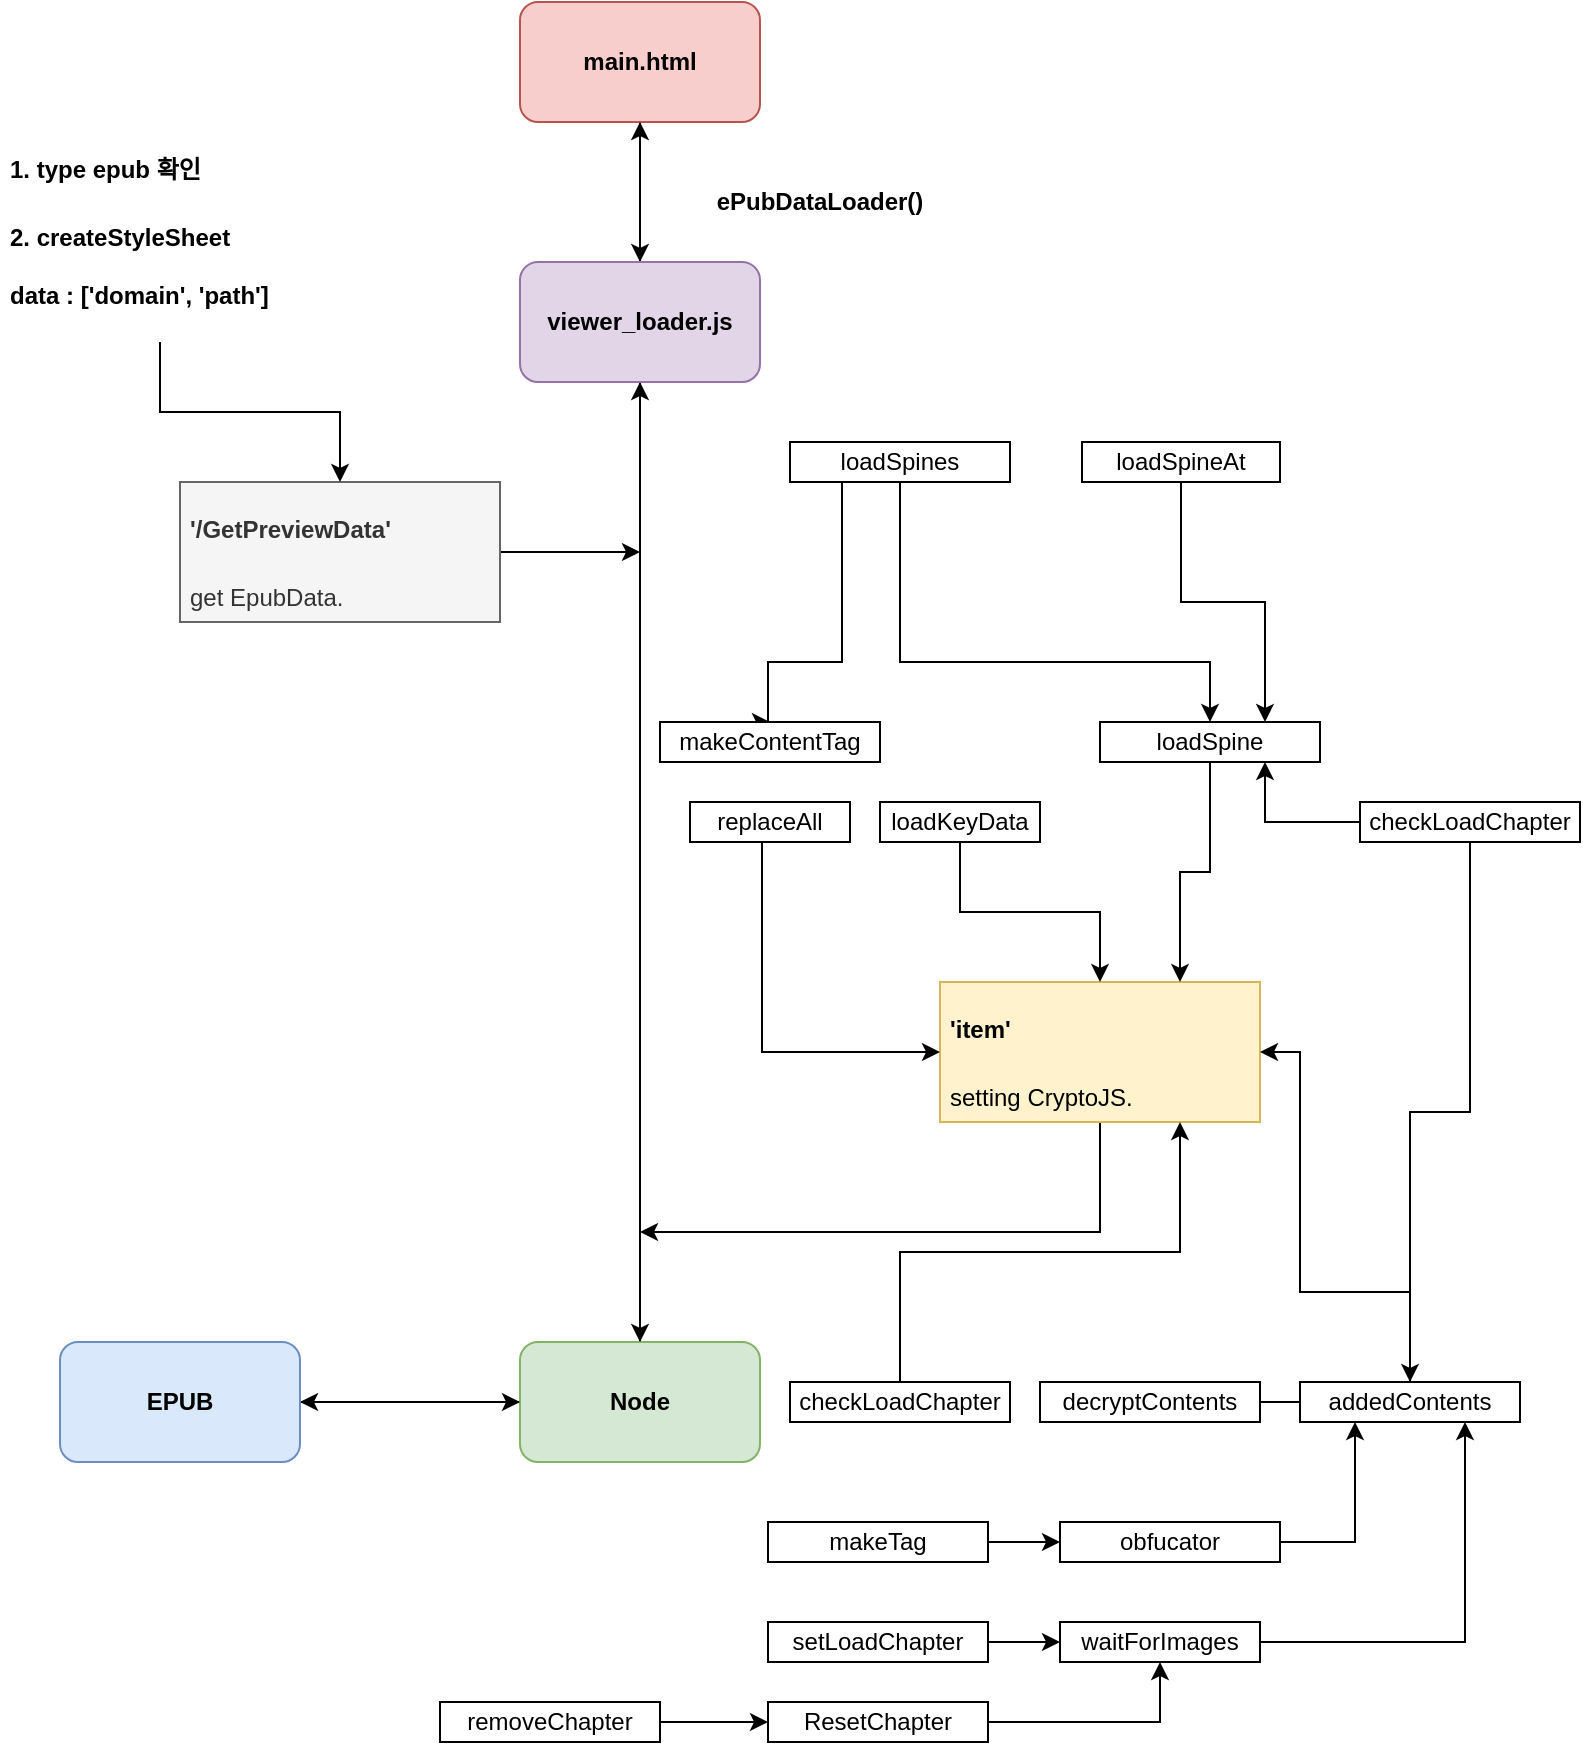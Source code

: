 <mxfile version="14.7.4" type="github">
  <diagram id="C5RBs43oDa-KdzZeNtuy" name="Page-1">
    <mxGraphModel dx="1038" dy="489" grid="1" gridSize="10" guides="1" tooltips="1" connect="1" arrows="1" fold="1" page="1" pageScale="1" pageWidth="827" pageHeight="1169" math="0" shadow="0">
      <root>
        <mxCell id="WIyWlLk6GJQsqaUBKTNV-0" />
        <mxCell id="WIyWlLk6GJQsqaUBKTNV-1" parent="WIyWlLk6GJQsqaUBKTNV-0" />
        <mxCell id="pjg4q1pylHc0FRaPvcYh-4" style="edgeStyle=orthogonalEdgeStyle;rounded=0;orthogonalLoop=1;jettySize=auto;html=1;entryX=0.5;entryY=0;entryDx=0;entryDy=0;" edge="1" parent="WIyWlLk6GJQsqaUBKTNV-1" source="pjg4q1pylHc0FRaPvcYh-0" target="pjg4q1pylHc0FRaPvcYh-3">
          <mxGeometry relative="1" as="geometry" />
        </mxCell>
        <mxCell id="pjg4q1pylHc0FRaPvcYh-0" value="&lt;b&gt;main.html&lt;/b&gt;" style="rounded=1;whiteSpace=wrap;html=1;fillColor=#f8cecc;strokeColor=#b85450;" vertex="1" parent="WIyWlLk6GJQsqaUBKTNV-1">
          <mxGeometry x="279" width="120" height="60" as="geometry" />
        </mxCell>
        <mxCell id="pjg4q1pylHc0FRaPvcYh-9" style="edgeStyle=orthogonalEdgeStyle;rounded=0;orthogonalLoop=1;jettySize=auto;html=1;entryX=0.5;entryY=1;entryDx=0;entryDy=0;" edge="1" parent="WIyWlLk6GJQsqaUBKTNV-1" source="pjg4q1pylHc0FRaPvcYh-1" target="pjg4q1pylHc0FRaPvcYh-3">
          <mxGeometry relative="1" as="geometry" />
        </mxCell>
        <mxCell id="pjg4q1pylHc0FRaPvcYh-13" style="edgeStyle=orthogonalEdgeStyle;rounded=0;orthogonalLoop=1;jettySize=auto;html=1;" edge="1" parent="WIyWlLk6GJQsqaUBKTNV-1" source="pjg4q1pylHc0FRaPvcYh-1" target="pjg4q1pylHc0FRaPvcYh-2">
          <mxGeometry relative="1" as="geometry" />
        </mxCell>
        <mxCell id="pjg4q1pylHc0FRaPvcYh-1" value="&lt;b&gt;Node&lt;/b&gt;" style="rounded=1;whiteSpace=wrap;html=1;fillColor=#d5e8d4;strokeColor=#82b366;" vertex="1" parent="WIyWlLk6GJQsqaUBKTNV-1">
          <mxGeometry x="279" y="670" width="120" height="60" as="geometry" />
        </mxCell>
        <mxCell id="pjg4q1pylHc0FRaPvcYh-6" style="edgeStyle=orthogonalEdgeStyle;rounded=0;orthogonalLoop=1;jettySize=auto;html=1;" edge="1" parent="WIyWlLk6GJQsqaUBKTNV-1" source="pjg4q1pylHc0FRaPvcYh-2" target="pjg4q1pylHc0FRaPvcYh-1">
          <mxGeometry relative="1" as="geometry" />
        </mxCell>
        <mxCell id="pjg4q1pylHc0FRaPvcYh-2" value="&lt;b&gt;EPUB&lt;/b&gt;" style="rounded=1;whiteSpace=wrap;html=1;fillColor=#dae8fc;strokeColor=#6c8ebf;" vertex="1" parent="WIyWlLk6GJQsqaUBKTNV-1">
          <mxGeometry x="49" y="670" width="120" height="60" as="geometry" />
        </mxCell>
        <mxCell id="pjg4q1pylHc0FRaPvcYh-8" style="edgeStyle=orthogonalEdgeStyle;rounded=0;orthogonalLoop=1;jettySize=auto;html=1;entryX=0.5;entryY=0;entryDx=0;entryDy=0;" edge="1" parent="WIyWlLk6GJQsqaUBKTNV-1" source="pjg4q1pylHc0FRaPvcYh-3" target="pjg4q1pylHc0FRaPvcYh-1">
          <mxGeometry relative="1" as="geometry" />
        </mxCell>
        <mxCell id="pjg4q1pylHc0FRaPvcYh-10" style="edgeStyle=orthogonalEdgeStyle;rounded=0;orthogonalLoop=1;jettySize=auto;html=1;" edge="1" parent="WIyWlLk6GJQsqaUBKTNV-1" source="pjg4q1pylHc0FRaPvcYh-3" target="pjg4q1pylHc0FRaPvcYh-0">
          <mxGeometry relative="1" as="geometry" />
        </mxCell>
        <mxCell id="pjg4q1pylHc0FRaPvcYh-3" value="&lt;b&gt;viewer_loader.js&lt;/b&gt;" style="rounded=1;whiteSpace=wrap;html=1;fillColor=#e1d5e7;strokeColor=#9673a6;" vertex="1" parent="WIyWlLk6GJQsqaUBKTNV-1">
          <mxGeometry x="279" y="130" width="120" height="60" as="geometry" />
        </mxCell>
        <mxCell id="pjg4q1pylHc0FRaPvcYh-5" value="&lt;b&gt;ePubDataLoader()&lt;/b&gt;" style="text;html=1;strokeColor=none;fillColor=none;align=center;verticalAlign=middle;whiteSpace=wrap;rounded=0;" vertex="1" parent="WIyWlLk6GJQsqaUBKTNV-1">
          <mxGeometry x="359" y="90" width="140" height="20" as="geometry" />
        </mxCell>
        <mxCell id="pjg4q1pylHc0FRaPvcYh-15" style="edgeStyle=orthogonalEdgeStyle;rounded=0;orthogonalLoop=1;jettySize=auto;html=1;" edge="1" parent="WIyWlLk6GJQsqaUBKTNV-1" source="pjg4q1pylHc0FRaPvcYh-11">
          <mxGeometry relative="1" as="geometry">
            <mxPoint x="339" y="275" as="targetPoint" />
          </mxGeometry>
        </mxCell>
        <mxCell id="pjg4q1pylHc0FRaPvcYh-11" value="&lt;h1&gt;&lt;font style=&quot;font-size: 12px&quot;&gt;&#39;/GetPreviewData&#39;&lt;/font&gt;&lt;/h1&gt;&lt;p&gt;&lt;font style=&quot;font-size: 12px&quot;&gt;get EpubData.&lt;/font&gt;&lt;/p&gt;" style="text;html=1;strokeColor=#666666;fillColor=#f5f5f5;spacing=5;spacingTop=-20;whiteSpace=wrap;overflow=hidden;rounded=0;fontColor=#333333;" vertex="1" parent="WIyWlLk6GJQsqaUBKTNV-1">
          <mxGeometry x="109" y="240" width="160" height="70" as="geometry" />
        </mxCell>
        <mxCell id="pjg4q1pylHc0FRaPvcYh-16" style="edgeStyle=orthogonalEdgeStyle;rounded=0;orthogonalLoop=1;jettySize=auto;html=1;" edge="1" parent="WIyWlLk6GJQsqaUBKTNV-1" source="pjg4q1pylHc0FRaPvcYh-14">
          <mxGeometry relative="1" as="geometry">
            <mxPoint x="339" y="615" as="targetPoint" />
            <Array as="points">
              <mxPoint x="339" y="615" />
              <mxPoint x="339" y="615" />
            </Array>
          </mxGeometry>
        </mxCell>
        <mxCell id="pjg4q1pylHc0FRaPvcYh-14" value="&lt;h1&gt;&lt;font style=&quot;font-size: 12px&quot;&gt;&#39;item&#39;&lt;/font&gt;&lt;/h1&gt;&lt;p&gt;&lt;font style=&quot;font-size: 12px&quot;&gt;setting CryptoJS.&lt;/font&gt;&lt;/p&gt;" style="text;html=1;strokeColor=#d6b656;fillColor=#fff2cc;spacing=5;spacingTop=-20;whiteSpace=wrap;overflow=hidden;rounded=0;" vertex="1" parent="WIyWlLk6GJQsqaUBKTNV-1">
          <mxGeometry x="489" y="490" width="160" height="70" as="geometry" />
        </mxCell>
        <mxCell id="pjg4q1pylHc0FRaPvcYh-18" style="edgeStyle=orthogonalEdgeStyle;rounded=0;orthogonalLoop=1;jettySize=auto;html=1;entryX=0.5;entryY=0;entryDx=0;entryDy=0;" edge="1" parent="WIyWlLk6GJQsqaUBKTNV-1" source="pjg4q1pylHc0FRaPvcYh-17" target="pjg4q1pylHc0FRaPvcYh-11">
          <mxGeometry relative="1" as="geometry" />
        </mxCell>
        <mxCell id="pjg4q1pylHc0FRaPvcYh-17" value="&lt;h1&gt;&lt;span style=&quot;font-size: 12px&quot;&gt;1. type epub 확인&lt;/span&gt;&lt;/h1&gt;&lt;div&gt;&lt;span style=&quot;font-size: 12px&quot;&gt;&lt;b&gt;2. createStyleSheet&lt;/b&gt;&lt;/span&gt;&lt;/div&gt;&lt;div&gt;&lt;span style=&quot;font-size: 12px&quot;&gt;&lt;b&gt;&lt;br&gt;&lt;/b&gt;&lt;/span&gt;&lt;/div&gt;&lt;div&gt;&lt;b&gt;data : [&#39;domain&#39;, &#39;path&#39;]&lt;/b&gt;&lt;/div&gt;" style="text;html=1;strokeColor=none;fillColor=none;spacing=5;spacingTop=-20;whiteSpace=wrap;overflow=hidden;rounded=0;" vertex="1" parent="WIyWlLk6GJQsqaUBKTNV-1">
          <mxGeometry x="19" y="60" width="160" height="110" as="geometry" />
        </mxCell>
        <mxCell id="pjg4q1pylHc0FRaPvcYh-29" style="edgeStyle=orthogonalEdgeStyle;rounded=0;orthogonalLoop=1;jettySize=auto;html=1;entryX=0.5;entryY=0;entryDx=0;entryDy=0;" edge="1" parent="WIyWlLk6GJQsqaUBKTNV-1" source="pjg4q1pylHc0FRaPvcYh-19" target="pjg4q1pylHc0FRaPvcYh-14">
          <mxGeometry relative="1" as="geometry" />
        </mxCell>
        <mxCell id="pjg4q1pylHc0FRaPvcYh-19" value="loadKeyData" style="rounded=0;whiteSpace=wrap;html=1;" vertex="1" parent="WIyWlLk6GJQsqaUBKTNV-1">
          <mxGeometry x="459" y="400" width="80" height="20" as="geometry" />
        </mxCell>
        <mxCell id="pjg4q1pylHc0FRaPvcYh-21" value="decryptContents" style="rounded=0;whiteSpace=wrap;html=1;" vertex="1" parent="WIyWlLk6GJQsqaUBKTNV-1">
          <mxGeometry x="539" y="690" width="110" height="20" as="geometry" />
        </mxCell>
        <mxCell id="pjg4q1pylHc0FRaPvcYh-95" style="edgeStyle=orthogonalEdgeStyle;rounded=0;orthogonalLoop=1;jettySize=auto;html=1;entryX=1;entryY=0.5;entryDx=0;entryDy=0;" edge="1" parent="WIyWlLk6GJQsqaUBKTNV-1" source="pjg4q1pylHc0FRaPvcYh-22" target="pjg4q1pylHc0FRaPvcYh-14">
          <mxGeometry relative="1" as="geometry">
            <Array as="points">
              <mxPoint x="724" y="645" />
              <mxPoint x="669" y="645" />
              <mxPoint x="669" y="525" />
            </Array>
          </mxGeometry>
        </mxCell>
        <mxCell id="pjg4q1pylHc0FRaPvcYh-22" value="addedContents" style="rounded=0;whiteSpace=wrap;html=1;" vertex="1" parent="WIyWlLk6GJQsqaUBKTNV-1">
          <mxGeometry x="669" y="690" width="110" height="20" as="geometry" />
        </mxCell>
        <mxCell id="pjg4q1pylHc0FRaPvcYh-96" style="edgeStyle=orthogonalEdgeStyle;rounded=0;orthogonalLoop=1;jettySize=auto;html=1;entryX=0.75;entryY=1;entryDx=0;entryDy=0;" edge="1" parent="WIyWlLk6GJQsqaUBKTNV-1" source="pjg4q1pylHc0FRaPvcYh-23" target="pjg4q1pylHc0FRaPvcYh-14">
          <mxGeometry relative="1" as="geometry" />
        </mxCell>
        <mxCell id="pjg4q1pylHc0FRaPvcYh-23" value="checkLoadChapter" style="rounded=0;whiteSpace=wrap;html=1;" vertex="1" parent="WIyWlLk6GJQsqaUBKTNV-1">
          <mxGeometry x="414" y="690" width="110" height="20" as="geometry" />
        </mxCell>
        <mxCell id="pjg4q1pylHc0FRaPvcYh-54" style="edgeStyle=orthogonalEdgeStyle;rounded=0;orthogonalLoop=1;jettySize=auto;html=1;entryX=0.75;entryY=0;entryDx=0;entryDy=0;" edge="1" parent="WIyWlLk6GJQsqaUBKTNV-1" source="pjg4q1pylHc0FRaPvcYh-24" target="pjg4q1pylHc0FRaPvcYh-14">
          <mxGeometry relative="1" as="geometry" />
        </mxCell>
        <mxCell id="pjg4q1pylHc0FRaPvcYh-24" value="loadSpine" style="rounded=0;whiteSpace=wrap;html=1;" vertex="1" parent="WIyWlLk6GJQsqaUBKTNV-1">
          <mxGeometry x="569" y="360" width="110" height="20" as="geometry" />
        </mxCell>
        <mxCell id="pjg4q1pylHc0FRaPvcYh-94" style="edgeStyle=orthogonalEdgeStyle;rounded=0;orthogonalLoop=1;jettySize=auto;html=1;entryX=0;entryY=0.5;entryDx=0;entryDy=0;" edge="1" parent="WIyWlLk6GJQsqaUBKTNV-1" source="pjg4q1pylHc0FRaPvcYh-31" target="pjg4q1pylHc0FRaPvcYh-14">
          <mxGeometry relative="1" as="geometry">
            <Array as="points">
              <mxPoint x="400" y="525" />
            </Array>
          </mxGeometry>
        </mxCell>
        <mxCell id="pjg4q1pylHc0FRaPvcYh-31" value="replaceAll" style="rounded=0;whiteSpace=wrap;html=1;" vertex="1" parent="WIyWlLk6GJQsqaUBKTNV-1">
          <mxGeometry x="364" y="400" width="80" height="20" as="geometry" />
        </mxCell>
        <mxCell id="pjg4q1pylHc0FRaPvcYh-67" style="edgeStyle=orthogonalEdgeStyle;rounded=0;orthogonalLoop=1;jettySize=auto;html=1;entryX=0.75;entryY=1;entryDx=0;entryDy=0;" edge="1" parent="WIyWlLk6GJQsqaUBKTNV-1" source="pjg4q1pylHc0FRaPvcYh-35" target="pjg4q1pylHc0FRaPvcYh-24">
          <mxGeometry relative="1" as="geometry" />
        </mxCell>
        <mxCell id="pjg4q1pylHc0FRaPvcYh-68" style="edgeStyle=orthogonalEdgeStyle;rounded=0;orthogonalLoop=1;jettySize=auto;html=1;entryX=0.5;entryY=0;entryDx=0;entryDy=0;" edge="1" parent="WIyWlLk6GJQsqaUBKTNV-1" source="pjg4q1pylHc0FRaPvcYh-35" target="pjg4q1pylHc0FRaPvcYh-22">
          <mxGeometry relative="1" as="geometry" />
        </mxCell>
        <mxCell id="pjg4q1pylHc0FRaPvcYh-35" value="checkLoadChapter" style="rounded=0;whiteSpace=wrap;html=1;" vertex="1" parent="WIyWlLk6GJQsqaUBKTNV-1">
          <mxGeometry x="699" y="400" width="110" height="20" as="geometry" />
        </mxCell>
        <mxCell id="pjg4q1pylHc0FRaPvcYh-69" style="edgeStyle=orthogonalEdgeStyle;rounded=0;orthogonalLoop=1;jettySize=auto;html=1;" edge="1" parent="WIyWlLk6GJQsqaUBKTNV-1" source="pjg4q1pylHc0FRaPvcYh-36" target="pjg4q1pylHc0FRaPvcYh-38">
          <mxGeometry relative="1" as="geometry" />
        </mxCell>
        <mxCell id="pjg4q1pylHc0FRaPvcYh-36" value="makeTag" style="rounded=0;whiteSpace=wrap;html=1;" vertex="1" parent="WIyWlLk6GJQsqaUBKTNV-1">
          <mxGeometry x="403" y="760" width="110" height="20" as="geometry" />
        </mxCell>
        <mxCell id="pjg4q1pylHc0FRaPvcYh-55" style="edgeStyle=orthogonalEdgeStyle;rounded=0;orthogonalLoop=1;jettySize=auto;html=1;entryX=0.25;entryY=1;entryDx=0;entryDy=0;" edge="1" parent="WIyWlLk6GJQsqaUBKTNV-1" source="pjg4q1pylHc0FRaPvcYh-38" target="pjg4q1pylHc0FRaPvcYh-22">
          <mxGeometry relative="1" as="geometry">
            <mxPoint x="669" y="740" as="targetPoint" />
          </mxGeometry>
        </mxCell>
        <mxCell id="pjg4q1pylHc0FRaPvcYh-38" value="obfucator" style="rounded=0;whiteSpace=wrap;html=1;" vertex="1" parent="WIyWlLk6GJQsqaUBKTNV-1">
          <mxGeometry x="549" y="760" width="110" height="20" as="geometry" />
        </mxCell>
        <mxCell id="pjg4q1pylHc0FRaPvcYh-75" style="edgeStyle=orthogonalEdgeStyle;rounded=0;orthogonalLoop=1;jettySize=auto;html=1;entryX=0.5;entryY=0;entryDx=0;entryDy=0;" edge="1" parent="WIyWlLk6GJQsqaUBKTNV-1" source="pjg4q1pylHc0FRaPvcYh-40" target="pjg4q1pylHc0FRaPvcYh-49">
          <mxGeometry relative="1" as="geometry">
            <Array as="points">
              <mxPoint x="440" y="330" />
              <mxPoint x="403" y="330" />
            </Array>
          </mxGeometry>
        </mxCell>
        <mxCell id="pjg4q1pylHc0FRaPvcYh-76" style="edgeStyle=orthogonalEdgeStyle;rounded=0;orthogonalLoop=1;jettySize=auto;html=1;entryX=0.5;entryY=0;entryDx=0;entryDy=0;" edge="1" parent="WIyWlLk6GJQsqaUBKTNV-1" source="pjg4q1pylHc0FRaPvcYh-40" target="pjg4q1pylHc0FRaPvcYh-24">
          <mxGeometry relative="1" as="geometry">
            <Array as="points">
              <mxPoint x="469" y="330" />
              <mxPoint x="624" y="330" />
            </Array>
          </mxGeometry>
        </mxCell>
        <mxCell id="pjg4q1pylHc0FRaPvcYh-40" value="loadSpines" style="rounded=0;whiteSpace=wrap;html=1;" vertex="1" parent="WIyWlLk6GJQsqaUBKTNV-1">
          <mxGeometry x="414" y="220" width="110" height="20" as="geometry" />
        </mxCell>
        <mxCell id="pjg4q1pylHc0FRaPvcYh-49" value="makeContentTag" style="rounded=0;whiteSpace=wrap;html=1;" vertex="1" parent="WIyWlLk6GJQsqaUBKTNV-1">
          <mxGeometry x="349" y="360" width="110" height="20" as="geometry" />
        </mxCell>
        <mxCell id="pjg4q1pylHc0FRaPvcYh-77" style="edgeStyle=orthogonalEdgeStyle;rounded=0;orthogonalLoop=1;jettySize=auto;html=1;entryX=0.75;entryY=0;entryDx=0;entryDy=0;" edge="1" parent="WIyWlLk6GJQsqaUBKTNV-1" source="pjg4q1pylHc0FRaPvcYh-51" target="pjg4q1pylHc0FRaPvcYh-24">
          <mxGeometry relative="1" as="geometry">
            <mxPoint x="660" y="430" as="targetPoint" />
          </mxGeometry>
        </mxCell>
        <mxCell id="pjg4q1pylHc0FRaPvcYh-51" value="loadSpineAt" style="rounded=0;whiteSpace=wrap;html=1;" vertex="1" parent="WIyWlLk6GJQsqaUBKTNV-1">
          <mxGeometry x="560" y="220" width="99" height="20" as="geometry" />
        </mxCell>
        <mxCell id="pjg4q1pylHc0FRaPvcYh-72" style="edgeStyle=orthogonalEdgeStyle;rounded=0;orthogonalLoop=1;jettySize=auto;html=1;entryX=0.75;entryY=1;entryDx=0;entryDy=0;" edge="1" parent="WIyWlLk6GJQsqaUBKTNV-1" source="pjg4q1pylHc0FRaPvcYh-56" target="pjg4q1pylHc0FRaPvcYh-22">
          <mxGeometry relative="1" as="geometry">
            <mxPoint x="739" y="760" as="targetPoint" />
          </mxGeometry>
        </mxCell>
        <mxCell id="pjg4q1pylHc0FRaPvcYh-56" value="waitForImages" style="rounded=0;whiteSpace=wrap;html=1;" vertex="1" parent="WIyWlLk6GJQsqaUBKTNV-1">
          <mxGeometry x="549" y="810" width="100" height="20" as="geometry" />
        </mxCell>
        <mxCell id="pjg4q1pylHc0FRaPvcYh-59" value="" style="endArrow=none;html=1;entryX=0;entryY=0.5;entryDx=0;entryDy=0;exitX=1;exitY=0.5;exitDx=0;exitDy=0;" edge="1" parent="WIyWlLk6GJQsqaUBKTNV-1" source="pjg4q1pylHc0FRaPvcYh-21" target="pjg4q1pylHc0FRaPvcYh-22">
          <mxGeometry width="50" height="50" relative="1" as="geometry">
            <mxPoint x="534" y="790" as="sourcePoint" />
            <mxPoint x="714" y="850" as="targetPoint" />
          </mxGeometry>
        </mxCell>
        <mxCell id="pjg4q1pylHc0FRaPvcYh-63" style="edgeStyle=orthogonalEdgeStyle;rounded=0;orthogonalLoop=1;jettySize=auto;html=1;entryX=0;entryY=0.5;entryDx=0;entryDy=0;" edge="1" parent="WIyWlLk6GJQsqaUBKTNV-1" source="pjg4q1pylHc0FRaPvcYh-61" target="pjg4q1pylHc0FRaPvcYh-56">
          <mxGeometry relative="1" as="geometry" />
        </mxCell>
        <mxCell id="pjg4q1pylHc0FRaPvcYh-61" value="setLoadChapter" style="rounded=0;whiteSpace=wrap;html=1;" vertex="1" parent="WIyWlLk6GJQsqaUBKTNV-1">
          <mxGeometry x="403" y="810" width="110" height="20" as="geometry" />
        </mxCell>
        <mxCell id="pjg4q1pylHc0FRaPvcYh-64" style="edgeStyle=orthogonalEdgeStyle;rounded=0;orthogonalLoop=1;jettySize=auto;html=1;entryX=0.5;entryY=1;entryDx=0;entryDy=0;" edge="1" parent="WIyWlLk6GJQsqaUBKTNV-1" source="pjg4q1pylHc0FRaPvcYh-62" target="pjg4q1pylHc0FRaPvcYh-56">
          <mxGeometry relative="1" as="geometry" />
        </mxCell>
        <mxCell id="pjg4q1pylHc0FRaPvcYh-62" value="ResetChapter" style="rounded=0;whiteSpace=wrap;html=1;" vertex="1" parent="WIyWlLk6GJQsqaUBKTNV-1">
          <mxGeometry x="403" y="850" width="110" height="20" as="geometry" />
        </mxCell>
        <mxCell id="pjg4q1pylHc0FRaPvcYh-105" style="edgeStyle=orthogonalEdgeStyle;rounded=0;orthogonalLoop=1;jettySize=auto;html=1;entryX=0;entryY=0.5;entryDx=0;entryDy=0;" edge="1" parent="WIyWlLk6GJQsqaUBKTNV-1" source="pjg4q1pylHc0FRaPvcYh-65" target="pjg4q1pylHc0FRaPvcYh-62">
          <mxGeometry relative="1" as="geometry" />
        </mxCell>
        <mxCell id="pjg4q1pylHc0FRaPvcYh-65" value="removeChapter" style="rounded=0;whiteSpace=wrap;html=1;" vertex="1" parent="WIyWlLk6GJQsqaUBKTNV-1">
          <mxGeometry x="239" y="850" width="110" height="20" as="geometry" />
        </mxCell>
      </root>
    </mxGraphModel>
  </diagram>
</mxfile>
